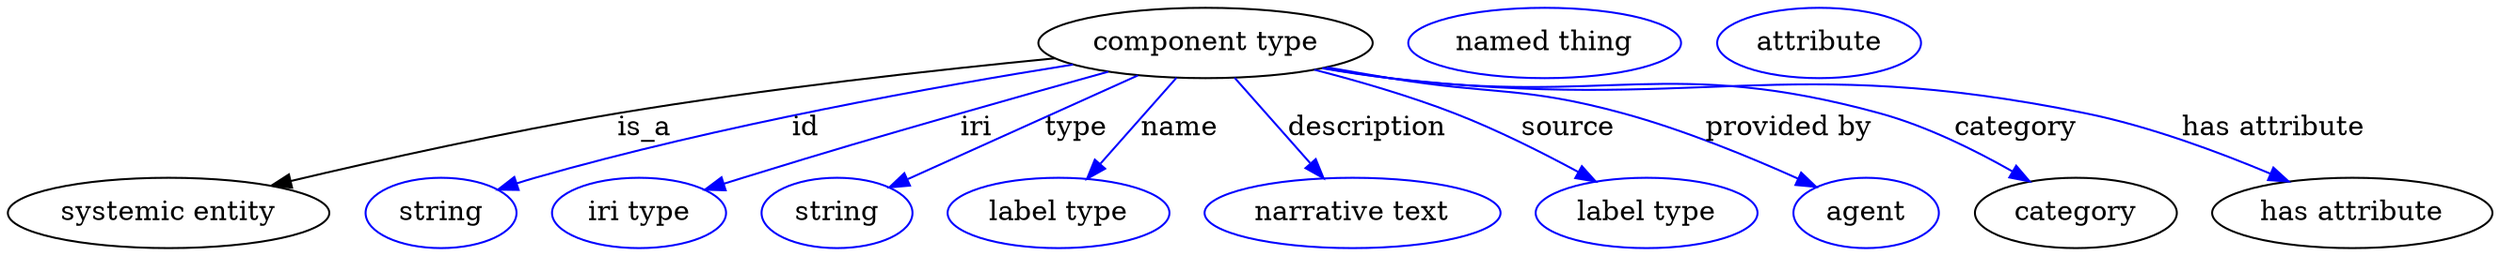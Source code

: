 digraph {
	graph [bb="0,0,1265.4,123"];
	node [label="\N"];
	"component type"	[height=0.5,
		label="component type",
		pos="609.89,105",
		width=2.3651];
	"systemic entity"	[height=0.5,
		pos="81.893,18",
		width=2.2748];
	"component type" -> "systemic entity"	[label=is_a,
		lp="323.89,61.5",
		pos="e,134.13,32.011 533.15,97.174 472.36,91.256 385.4,81.651 309.89,69 253.3,59.517 189.55,45.226 143.88,34.348"];
	id	[color=blue,
		height=0.5,
		label=string,
		pos="219.89,18",
		width=1.0652];
	"component type" -> id	[color=blue,
		label=id,
		lp="405.89,61.5",
		pos="e,248.9,29.922 542.27,93.925 472.71,82.78 361.6,62.791 267.89,36 264.79,35.113 261.6,34.133 258.4,33.106",
		style=solid];
	iri	[color=blue,
		height=0.5,
		label="iri type",
		pos="320.89,18",
		width=1.2277];
	"component type" -> iri	[color=blue,
		label=iri,
		lp="492.89,61.5",
		pos="e,354.57,29.681 560.26,90.328 537.3,83.946 509.68,76.186 484.89,69 435.87,54.785 423.68,50.997 374.89,36 371.4,34.926 367.78,33.805 \
364.15,32.674",
		style=solid];
	type	[color=blue,
		height=0.5,
		label=string,
		pos="421.89,18",
		width=1.0652];
	"component type" -> type	[color=blue,
		label=type,
		lp="543.89,61.5",
		pos="e,448.56,31.059 575.41,88.41 542.12,73.36 491.93,50.664 458.08,35.36",
		style=solid];
	name	[color=blue,
		height=0.5,
		label="label type",
		pos="534.89,18",
		width=1.5707];
	"component type" -> name	[color=blue,
		label=name,
		lp="596.89,61.5",
		pos="e,549.42,35.469 595.08,87.207 584.01,74.669 568.73,57.35 556.34,43.302",
		style=solid];
	description	[color=blue,
		height=0.5,
		label="narrative text",
		pos="684.89,18",
		width=2.0943];
	"component type" -> description	[color=blue,
		label=description,
		lp="692.39,61.5",
		pos="e,670.11,35.758 624.71,87.207 635.7,74.75 650.86,57.573 663.21,43.574",
		style=solid];
	source	[color=blue,
		height=0.5,
		label="label type",
		pos="834.89,18",
		width=1.5707];
	"component type" -> source	[color=blue,
		label=source,
		lp="794.89,61.5",
		pos="e,808.94,34.075 665.38,91.315 687.91,85.495 713.97,77.899 736.89,69 758.52,60.602 781.69,48.916 800.07,38.953",
		style=solid];
	"provided by"	[color=blue,
		height=0.5,
		label=agent,
		pos="946.89,18",
		width=1.0291];
	"component type" -> "provided by"	[color=blue,
		label="provided by",
		lp="907.39,61.5",
		pos="e,921.37,31.34 671.79,92.545 682.49,90.64 693.5,88.725 703.89,87 756.66,78.239 771.29,83.098 822.89,69 853.93,60.521 887.7,46.567 \
912.16,35.552",
		style=solid];
	category	[height=0.5,
		pos="1052.9,18",
		width=1.4263];
	"component type" -> category	[color=blue,
		label=category,
		lp="1022.4,61.5",
		pos="e,1029.6,34.133 669.92,92.156 681.18,90.216 692.87,88.39 703.89,87 814.42,73.068 846.52,98.69 953.89,69 977.5,62.473 1002.1,50.09 \
1020.9,39.28",
		style=solid];
	"has attribute"	[height=0.5,
		pos="1193.9,18",
		width=1.9859];
	"component type" -> "has attribute"	[color=blue,
		label="has attribute",
		lp="1153.9,61.5",
		pos="e,1161.5,34.089 669.39,92.052 680.81,90.098 692.69,88.292 703.89,87 860.39,68.945 903.55,100.54 1057.9,69 1090.5,62.339 1125.7,49.215 \
1152.1,38.084",
		style=solid];
	"named thing_category"	[color=blue,
		height=0.5,
		label="named thing",
		pos="782.89,105",
		width=1.9318];
	"systemic entity_has attribute"	[color=blue,
		height=0.5,
		label=attribute,
		pos="922.89,105",
		width=1.4443];
}
